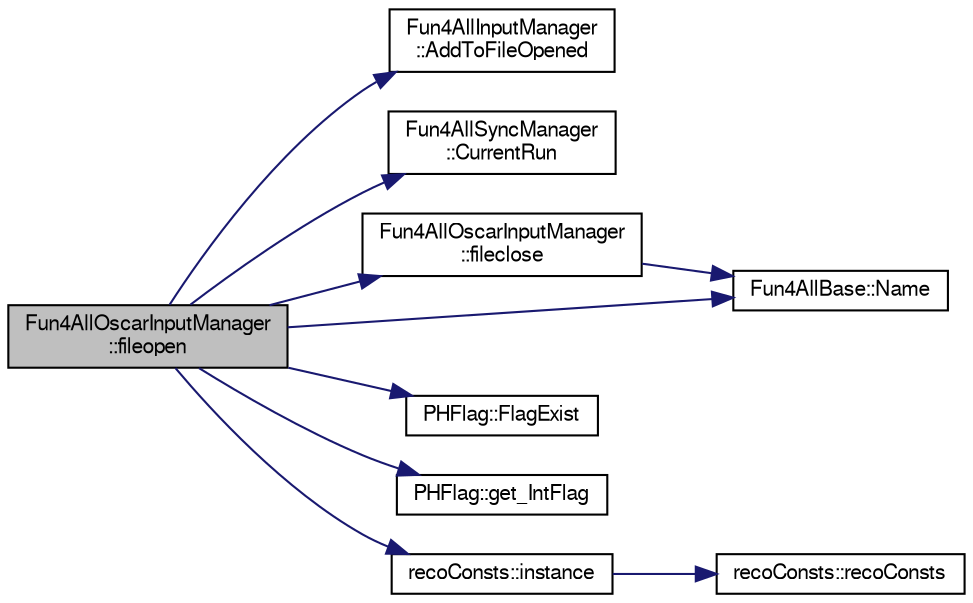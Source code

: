 digraph "Fun4AllOscarInputManager::fileopen"
{
  bgcolor="transparent";
  edge [fontname="FreeSans",fontsize="10",labelfontname="FreeSans",labelfontsize="10"];
  node [fontname="FreeSans",fontsize="10",shape=record];
  rankdir="LR";
  Node1 [label="Fun4AllOscarInputManager\l::fileopen",height=0.2,width=0.4,color="black", fillcolor="grey75", style="filled" fontcolor="black"];
  Node1 -> Node2 [color="midnightblue",fontsize="10",style="solid",fontname="FreeSans"];
  Node2 [label="Fun4AllInputManager\l::AddToFileOpened",height=0.2,width=0.4,color="black",URL="$d4/da9/classFun4AllInputManager.html#a98ac3fb04956625a423ef41a3909ba27"];
  Node1 -> Node3 [color="midnightblue",fontsize="10",style="solid",fontname="FreeSans"];
  Node3 [label="Fun4AllSyncManager\l::CurrentRun",height=0.2,width=0.4,color="black",URL="$dd/ded/classFun4AllSyncManager.html#accab39002c98d83f875d96631b5d78bb"];
  Node1 -> Node4 [color="midnightblue",fontsize="10",style="solid",fontname="FreeSans"];
  Node4 [label="Fun4AllOscarInputManager\l::fileclose",height=0.2,width=0.4,color="black",URL="$db/d1f/classFun4AllOscarInputManager.html#a3d8ee2b71114d5c6e9078d6d09516c74"];
  Node4 -> Node5 [color="midnightblue",fontsize="10",style="solid",fontname="FreeSans"];
  Node5 [label="Fun4AllBase::Name",height=0.2,width=0.4,color="black",URL="$d5/dec/classFun4AllBase.html#a41f9ac377743d046f590617fd6f4f0ed",tooltip="Returns the name of this module. "];
  Node1 -> Node6 [color="midnightblue",fontsize="10",style="solid",fontname="FreeSans"];
  Node6 [label="PHFlag::FlagExist",height=0.2,width=0.4,color="black",URL="$d1/da8/classPHFlag.html#a4b73a422f0076568904d71f40e849da5"];
  Node1 -> Node7 [color="midnightblue",fontsize="10",style="solid",fontname="FreeSans"];
  Node7 [label="PHFlag::get_IntFlag",height=0.2,width=0.4,color="black",URL="$d1/da8/classPHFlag.html#a07899067141a5f12333cc37183caddc8"];
  Node1 -> Node8 [color="midnightblue",fontsize="10",style="solid",fontname="FreeSans"];
  Node8 [label="recoConsts::instance",height=0.2,width=0.4,color="black",URL="$d8/d14/classrecoConsts.html#ae69a5c29a7199ba16d0e537158618802"];
  Node8 -> Node9 [color="midnightblue",fontsize="10",style="solid",fontname="FreeSans"];
  Node9 [label="recoConsts::recoConsts",height=0.2,width=0.4,color="black",URL="$d8/d14/classrecoConsts.html#ae882d6adc62f783ec78114fe3dee3c24"];
  Node1 -> Node5 [color="midnightblue",fontsize="10",style="solid",fontname="FreeSans"];
}
